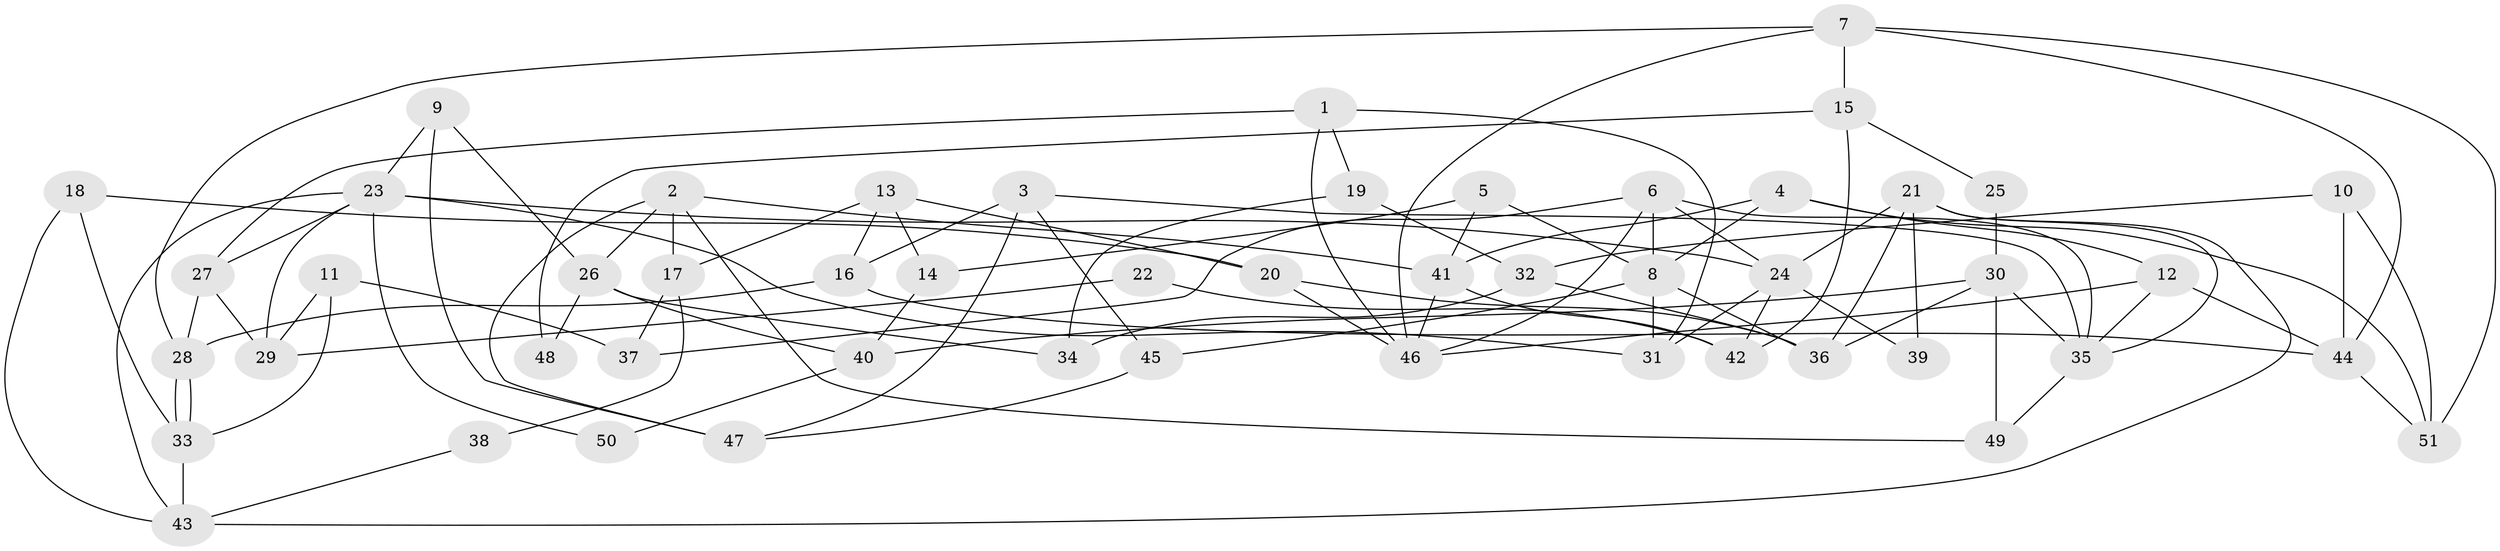// coarse degree distribution, {4: 0.3142857142857143, 2: 0.2, 3: 0.17142857142857143, 5: 0.2, 6: 0.05714285714285714, 7: 0.02857142857142857, 10: 0.02857142857142857}
// Generated by graph-tools (version 1.1) at 2025/52/03/04/25 21:52:59]
// undirected, 51 vertices, 102 edges
graph export_dot {
graph [start="1"]
  node [color=gray90,style=filled];
  1;
  2;
  3;
  4;
  5;
  6;
  7;
  8;
  9;
  10;
  11;
  12;
  13;
  14;
  15;
  16;
  17;
  18;
  19;
  20;
  21;
  22;
  23;
  24;
  25;
  26;
  27;
  28;
  29;
  30;
  31;
  32;
  33;
  34;
  35;
  36;
  37;
  38;
  39;
  40;
  41;
  42;
  43;
  44;
  45;
  46;
  47;
  48;
  49;
  50;
  51;
  1 -- 27;
  1 -- 19;
  1 -- 31;
  1 -- 46;
  2 -- 17;
  2 -- 47;
  2 -- 26;
  2 -- 41;
  2 -- 49;
  3 -- 35;
  3 -- 47;
  3 -- 16;
  3 -- 45;
  4 -- 8;
  4 -- 12;
  4 -- 41;
  4 -- 51;
  5 -- 41;
  5 -- 8;
  5 -- 14;
  6 -- 46;
  6 -- 24;
  6 -- 8;
  6 -- 35;
  6 -- 37;
  7 -- 46;
  7 -- 28;
  7 -- 15;
  7 -- 44;
  7 -- 51;
  8 -- 36;
  8 -- 31;
  8 -- 45;
  9 -- 26;
  9 -- 23;
  9 -- 47;
  10 -- 44;
  10 -- 51;
  10 -- 32;
  11 -- 29;
  11 -- 33;
  11 -- 37;
  12 -- 44;
  12 -- 46;
  12 -- 35;
  13 -- 16;
  13 -- 20;
  13 -- 14;
  13 -- 17;
  14 -- 40;
  15 -- 42;
  15 -- 25;
  15 -- 48;
  16 -- 44;
  16 -- 28;
  17 -- 37;
  17 -- 38;
  18 -- 43;
  18 -- 33;
  18 -- 20;
  19 -- 32;
  19 -- 34;
  20 -- 46;
  20 -- 36;
  21 -- 36;
  21 -- 35;
  21 -- 24;
  21 -- 39;
  21 -- 43;
  22 -- 42;
  22 -- 29;
  23 -- 24;
  23 -- 31;
  23 -- 27;
  23 -- 29;
  23 -- 43;
  23 -- 50;
  24 -- 31;
  24 -- 39;
  24 -- 42;
  25 -- 30;
  26 -- 40;
  26 -- 34;
  26 -- 48;
  27 -- 28;
  27 -- 29;
  28 -- 33;
  28 -- 33;
  30 -- 35;
  30 -- 49;
  30 -- 36;
  30 -- 40;
  32 -- 36;
  32 -- 34;
  33 -- 43;
  35 -- 49;
  38 -- 43;
  40 -- 50;
  41 -- 42;
  41 -- 46;
  44 -- 51;
  45 -- 47;
}
